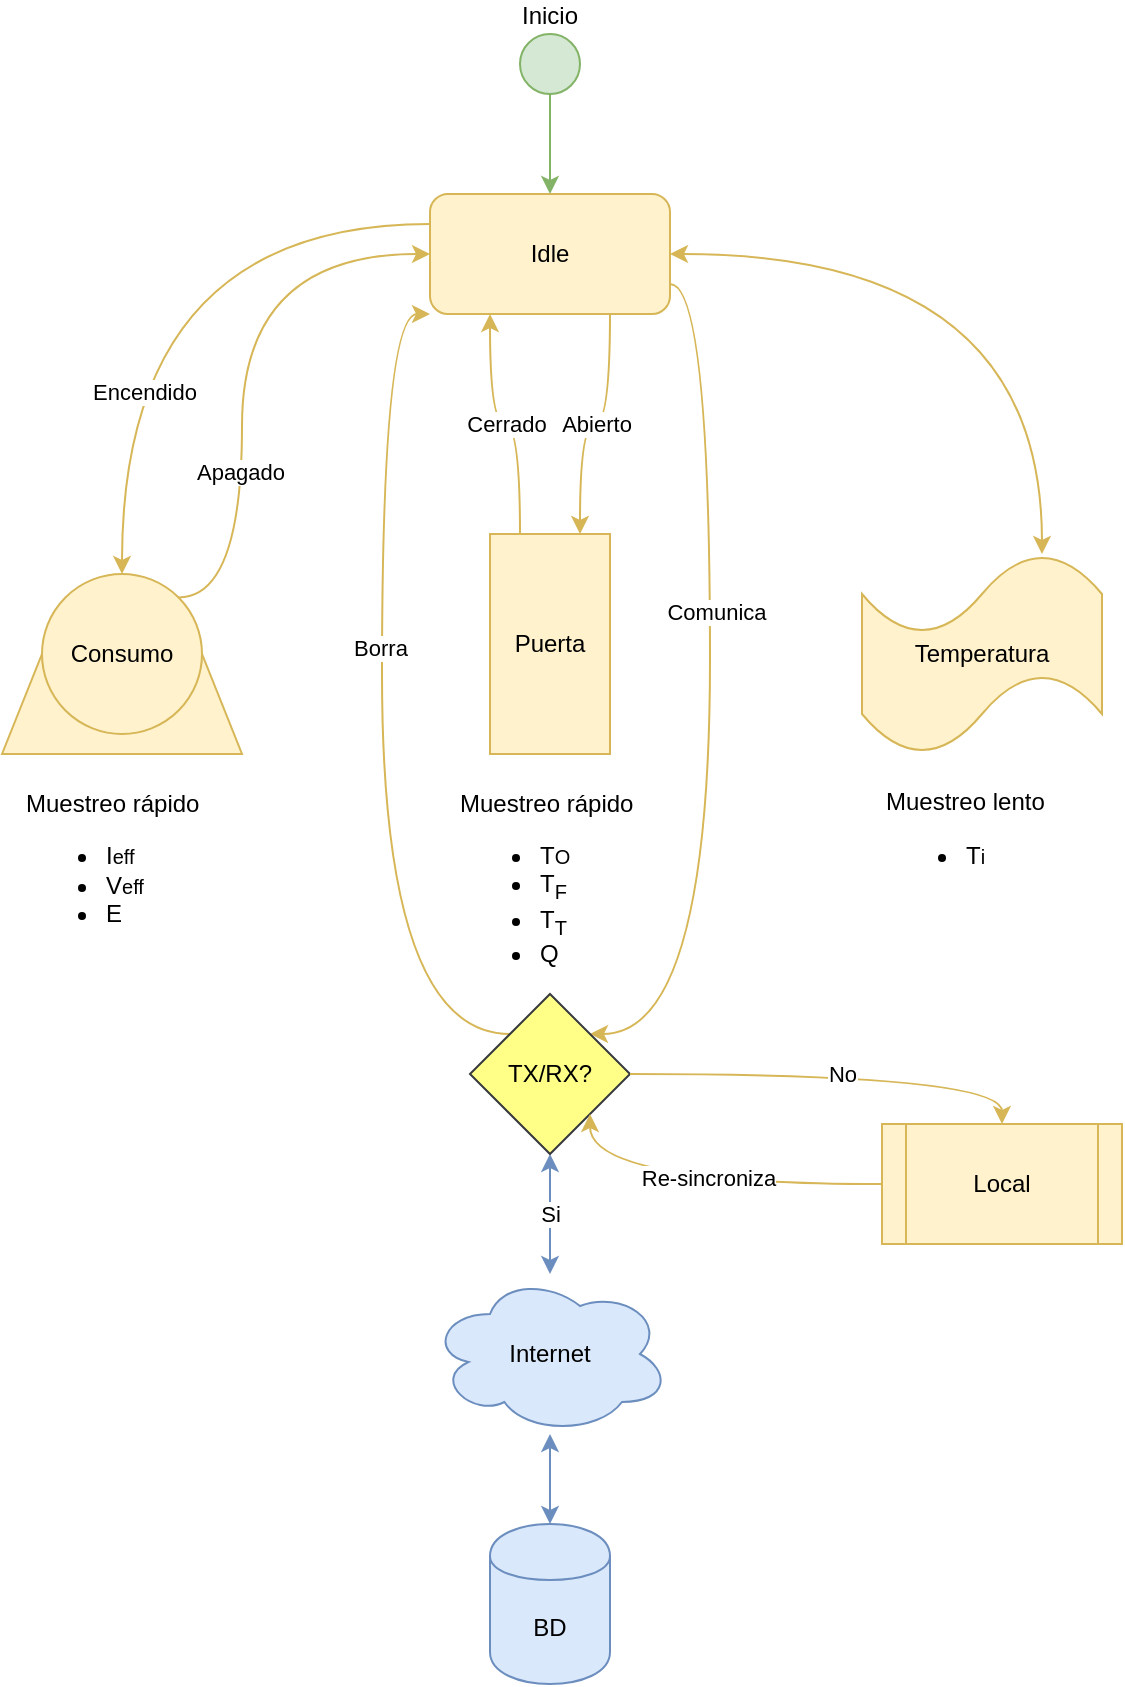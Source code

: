 <mxfile version="13.4.0" type="device"><diagram id="p20VMl2BAW-itggM_LSA" name="Page-1"><mxGraphModel dx="868" dy="450" grid="1" gridSize="10" guides="1" tooltips="1" connect="1" arrows="1" fold="1" page="1" pageScale="1" pageWidth="827" pageHeight="1169" math="0" shadow="0"><root><mxCell id="0"/><mxCell id="1" parent="0"/><mxCell id="cdtkTXT30ix31sjmYrPn-14" value="" style="shape=trapezoid;perimeter=trapezoidPerimeter;whiteSpace=wrap;html=1;fillColor=#fff2cc;strokeColor=#d6b656;" vertex="1" parent="1"><mxGeometry x="140" y="340" width="120" height="60" as="geometry"/></mxCell><mxCell id="cdtkTXT30ix31sjmYrPn-2" style="edgeStyle=orthogonalEdgeStyle;rounded=0;orthogonalLoop=1;jettySize=auto;html=1;entryX=0.5;entryY=0;entryDx=0;entryDy=0;fillColor=#d5e8d4;strokeColor=#82b366;" edge="1" parent="1" source="TMTWaaAYFu4nSQPsVNvz-1" target="cdtkTXT30ix31sjmYrPn-1"><mxGeometry relative="1" as="geometry"/></mxCell><mxCell id="TMTWaaAYFu4nSQPsVNvz-1" value="Inicio" style="ellipse;whiteSpace=wrap;html=1;aspect=fixed;fillColor=#d5e8d4;strokeColor=#82b366;rounded=1;labelPosition=center;verticalLabelPosition=top;align=center;verticalAlign=bottom;" parent="1" vertex="1"><mxGeometry x="399" y="40" width="30" height="30" as="geometry"/></mxCell><mxCell id="cdtkTXT30ix31sjmYrPn-12" value="Cerrado" style="edgeStyle=orthogonalEdgeStyle;curved=1;orthogonalLoop=1;jettySize=auto;html=1;exitX=0.25;exitY=1;exitDx=0;exitDy=0;entryX=0;entryY=0.75;entryDx=0;entryDy=0;startArrow=classic;startFill=1;endArrow=none;endFill=0;fillColor=#fff2cc;strokeColor=#d6b656;" edge="1" parent="1" source="cdtkTXT30ix31sjmYrPn-1" target="cdtkTXT30ix31sjmYrPn-7"><mxGeometry relative="1" as="geometry"/></mxCell><mxCell id="cdtkTXT30ix31sjmYrPn-15" style="edgeStyle=orthogonalEdgeStyle;curved=1;orthogonalLoop=1;jettySize=auto;html=1;exitX=0;exitY=0.5;exitDx=0;exitDy=0;entryX=1;entryY=0;entryDx=0;entryDy=0;startArrow=classic;startFill=1;endArrow=none;endFill=0;fillColor=#fff2cc;strokeColor=#d6b656;" edge="1" parent="1" source="cdtkTXT30ix31sjmYrPn-1" target="cdtkTXT30ix31sjmYrPn-8"><mxGeometry relative="1" as="geometry"><Array as="points"><mxPoint x="260" y="150"/><mxPoint x="260" y="322"/></Array></mxGeometry></mxCell><mxCell id="cdtkTXT30ix31sjmYrPn-30" value="Apagado" style="edgeLabel;html=1;align=center;verticalAlign=middle;resizable=0;points=[];" vertex="1" connectable="0" parent="cdtkTXT30ix31sjmYrPn-15"><mxGeometry x="0.365" y="-1" relative="1" as="geometry"><mxPoint as="offset"/></mxGeometry></mxCell><mxCell id="cdtkTXT30ix31sjmYrPn-17" style="edgeStyle=orthogonalEdgeStyle;curved=1;orthogonalLoop=1;jettySize=auto;html=1;exitX=0;exitY=1;exitDx=0;exitDy=0;entryX=0;entryY=0;entryDx=0;entryDy=0;startArrow=classic;startFill=1;endArrow=none;endFill=0;fillColor=#fff2cc;strokeColor=#d6b656;" edge="1" parent="1" source="cdtkTXT30ix31sjmYrPn-1" target="cdtkTXT30ix31sjmYrPn-19"><mxGeometry relative="1" as="geometry"><Array as="points"><mxPoint x="330" y="180"/><mxPoint x="330" y="540"/></Array></mxGeometry></mxCell><mxCell id="cdtkTXT30ix31sjmYrPn-28" value="Borra" style="edgeLabel;html=1;align=center;verticalAlign=middle;resizable=0;points=[];" vertex="1" connectable="0" parent="cdtkTXT30ix31sjmYrPn-17"><mxGeometry x="-0.147" y="-1" relative="1" as="geometry"><mxPoint as="offset"/></mxGeometry></mxCell><mxCell id="cdtkTXT30ix31sjmYrPn-1" value="Idle" style="rounded=1;whiteSpace=wrap;html=1;fillColor=#fff2cc;strokeColor=#d6b656;" vertex="1" parent="1"><mxGeometry x="354" y="120" width="120" height="60" as="geometry"/></mxCell><mxCell id="cdtkTXT30ix31sjmYrPn-4" value="BD" style="shape=cylinder;whiteSpace=wrap;html=1;boundedLbl=1;backgroundOutline=1;fillColor=#dae8fc;strokeColor=#6c8ebf;" vertex="1" parent="1"><mxGeometry x="384" y="785" width="60" height="80" as="geometry"/></mxCell><mxCell id="cdtkTXT30ix31sjmYrPn-6" style="edgeStyle=orthogonalEdgeStyle;rounded=0;orthogonalLoop=1;jettySize=auto;html=1;startArrow=classic;startFill=1;fillColor=#dae8fc;strokeColor=#6c8ebf;" edge="1" parent="1" source="cdtkTXT30ix31sjmYrPn-5" target="cdtkTXT30ix31sjmYrPn-4"><mxGeometry relative="1" as="geometry"/></mxCell><mxCell id="cdtkTXT30ix31sjmYrPn-18" style="edgeStyle=orthogonalEdgeStyle;curved=1;orthogonalLoop=1;jettySize=auto;html=1;exitX=1;exitY=0;exitDx=0;exitDy=0;entryX=1;entryY=0.75;entryDx=0;entryDy=0;startArrow=classic;startFill=1;endArrow=none;endFill=0;fillColor=#fff2cc;strokeColor=#d6b656;" edge="1" parent="1" source="cdtkTXT30ix31sjmYrPn-19" target="cdtkTXT30ix31sjmYrPn-1"><mxGeometry relative="1" as="geometry"><Array as="points"><mxPoint x="494" y="540"/><mxPoint x="494" y="165"/></Array></mxGeometry></mxCell><mxCell id="cdtkTXT30ix31sjmYrPn-27" value="Comunica" style="edgeLabel;html=1;align=center;verticalAlign=middle;resizable=0;points=[];" vertex="1" connectable="0" parent="cdtkTXT30ix31sjmYrPn-18"><mxGeometry x="0.191" y="-3" relative="1" as="geometry"><mxPoint as="offset"/></mxGeometry></mxCell><mxCell id="cdtkTXT30ix31sjmYrPn-21" value="Si" style="edgeStyle=orthogonalEdgeStyle;curved=1;orthogonalLoop=1;jettySize=auto;html=1;startArrow=classic;startFill=1;endArrow=classic;endFill=1;fillColor=#dae8fc;strokeColor=#6c8ebf;" edge="1" parent="1" source="cdtkTXT30ix31sjmYrPn-5" target="cdtkTXT30ix31sjmYrPn-19"><mxGeometry relative="1" as="geometry"/></mxCell><mxCell id="cdtkTXT30ix31sjmYrPn-5" value="Internet" style="ellipse;shape=cloud;whiteSpace=wrap;html=1;fillColor=#dae8fc;strokeColor=#6c8ebf;" vertex="1" parent="1"><mxGeometry x="354" y="660" width="120" height="80" as="geometry"/></mxCell><mxCell id="cdtkTXT30ix31sjmYrPn-13" value="Abierto" style="edgeStyle=orthogonalEdgeStyle;curved=1;orthogonalLoop=1;jettySize=auto;html=1;exitX=0;exitY=0.25;exitDx=0;exitDy=0;entryX=0.75;entryY=1;entryDx=0;entryDy=0;startArrow=classic;startFill=1;endArrow=none;endFill=0;fillColor=#fff2cc;strokeColor=#d6b656;" edge="1" parent="1" source="cdtkTXT30ix31sjmYrPn-7" target="cdtkTXT30ix31sjmYrPn-1"><mxGeometry relative="1" as="geometry"/></mxCell><mxCell id="cdtkTXT30ix31sjmYrPn-7" value="Puerta" style="rounded=0;whiteSpace=wrap;html=1;fillColor=#fff2cc;strokeColor=#d6b656;direction=south;" vertex="1" parent="1"><mxGeometry x="384" y="290" width="60" height="110" as="geometry"/></mxCell><mxCell id="cdtkTXT30ix31sjmYrPn-10" style="edgeStyle=orthogonalEdgeStyle;orthogonalLoop=1;jettySize=auto;html=1;entryX=0;entryY=0.25;entryDx=0;entryDy=0;startArrow=classic;startFill=1;curved=1;exitX=0.5;exitY=0;exitDx=0;exitDy=0;endArrow=none;endFill=0;fillColor=#fff2cc;strokeColor=#d6b656;" edge="1" parent="1" source="cdtkTXT30ix31sjmYrPn-8" target="cdtkTXT30ix31sjmYrPn-1"><mxGeometry relative="1" as="geometry"><Array as="points"><mxPoint x="200" y="135"/></Array></mxGeometry></mxCell><mxCell id="cdtkTXT30ix31sjmYrPn-29" value="Encendido" style="edgeLabel;html=1;align=center;verticalAlign=middle;resizable=0;points=[];" vertex="1" connectable="0" parent="cdtkTXT30ix31sjmYrPn-10"><mxGeometry x="-0.447" y="-11" relative="1" as="geometry"><mxPoint as="offset"/></mxGeometry></mxCell><mxCell id="cdtkTXT30ix31sjmYrPn-8" value="Consumo" style="ellipse;whiteSpace=wrap;html=1;aspect=fixed;fillColor=#fff2cc;strokeColor=#d6b656;" vertex="1" parent="1"><mxGeometry x="160" y="310" width="80" height="80" as="geometry"/></mxCell><mxCell id="cdtkTXT30ix31sjmYrPn-9" value="Temperatura" style="shape=tape;whiteSpace=wrap;html=1;fillColor=#fff2cc;strokeColor=#d6b656;" vertex="1" parent="1"><mxGeometry x="570" y="300" width="120" height="100" as="geometry"/></mxCell><mxCell id="cdtkTXT30ix31sjmYrPn-11" style="edgeStyle=orthogonalEdgeStyle;orthogonalLoop=1;jettySize=auto;html=1;entryX=1;entryY=0.5;entryDx=0;entryDy=0;startArrow=classic;startFill=1;curved=1;endArrow=classic;endFill=1;exitX=0.75;exitY=0;exitDx=0;exitDy=0;exitPerimeter=0;fillColor=#fff2cc;strokeColor=#d6b656;" edge="1" parent="1" source="cdtkTXT30ix31sjmYrPn-9" target="cdtkTXT30ix31sjmYrPn-1"><mxGeometry relative="1" as="geometry"><mxPoint x="670" y="270" as="sourcePoint"/><mxPoint x="730" y="80" as="targetPoint"/><Array as="points"><mxPoint x="660" y="150"/></Array></mxGeometry></mxCell><mxCell id="cdtkTXT30ix31sjmYrPn-19" value="TX/RX?" style="rhombus;whiteSpace=wrap;html=1;fillColor=#ffff88;strokeColor=#36393d;" vertex="1" parent="1"><mxGeometry x="374" y="520" width="80" height="80" as="geometry"/></mxCell><mxCell id="cdtkTXT30ix31sjmYrPn-23" value="No" style="edgeStyle=orthogonalEdgeStyle;curved=1;orthogonalLoop=1;jettySize=auto;html=1;entryX=1;entryY=0.5;entryDx=0;entryDy=0;startArrow=classic;startFill=1;endArrow=none;endFill=0;fillColor=#fff2cc;strokeColor=#d6b656;exitX=0.5;exitY=0;exitDx=0;exitDy=0;" edge="1" parent="1" source="cdtkTXT30ix31sjmYrPn-22" target="cdtkTXT30ix31sjmYrPn-19"><mxGeometry relative="1" as="geometry"><Array as="points"><mxPoint x="640" y="560"/></Array></mxGeometry></mxCell><mxCell id="cdtkTXT30ix31sjmYrPn-24" style="edgeStyle=orthogonalEdgeStyle;curved=1;orthogonalLoop=1;jettySize=auto;html=1;exitX=0;exitY=0.5;exitDx=0;exitDy=0;entryX=1;entryY=1;entryDx=0;entryDy=0;startArrow=none;startFill=0;endArrow=classic;endFill=1;fillColor=#fff2cc;strokeColor=#d6b656;" edge="1" parent="1" source="cdtkTXT30ix31sjmYrPn-22" target="cdtkTXT30ix31sjmYrPn-19"><mxGeometry relative="1" as="geometry"><Array as="points"><mxPoint x="434" y="615"/></Array></mxGeometry></mxCell><mxCell id="cdtkTXT30ix31sjmYrPn-25" value="Re-sincroniza" style="edgeLabel;html=1;align=center;verticalAlign=middle;resizable=0;points=[];" vertex="1" connectable="0" parent="cdtkTXT30ix31sjmYrPn-24"><mxGeometry x="-0.039" y="-3" relative="1" as="geometry"><mxPoint as="offset"/></mxGeometry></mxCell><mxCell id="cdtkTXT30ix31sjmYrPn-22" value="Local" style="shape=process;whiteSpace=wrap;html=1;backgroundOutline=1;fillColor=#fff2cc;strokeColor=#d6b656;" vertex="1" parent="1"><mxGeometry x="580" y="585" width="120" height="60" as="geometry"/></mxCell><mxCell id="cdtkTXT30ix31sjmYrPn-26" value="Muestreo rápido&lt;br&gt;&lt;ul&gt;&lt;li&gt;T&lt;span style=&quot;font-size: 10px&quot;&gt;O&lt;/span&gt;&lt;/li&gt;&lt;li&gt;T&lt;sub&gt;F&lt;/sub&gt;&lt;/li&gt;&lt;li&gt;T&lt;sub&gt;T&lt;/sub&gt;&lt;/li&gt;&lt;li&gt;&lt;font style=&quot;font-size: 12px&quot;&gt;Q&lt;/font&gt;&lt;/li&gt;&lt;/ul&gt;" style="text;html=1;align=left;verticalAlign=middle;resizable=0;points=[];autosize=1;" vertex="1" parent="1"><mxGeometry x="367" y="413" width="100" height="110" as="geometry"/></mxCell><mxCell id="cdtkTXT30ix31sjmYrPn-31" value="Muestreo rápido&lt;br&gt;&lt;ul&gt;&lt;li&gt;I&lt;span style=&quot;font-size: 10px&quot;&gt;eff&lt;/span&gt;&lt;/li&gt;&lt;li&gt;V&lt;span style=&quot;font-size: 10px&quot;&gt;eff&lt;/span&gt;&lt;/li&gt;&lt;li&gt;E&lt;/li&gt;&lt;/ul&gt;" style="text;html=1;align=left;verticalAlign=middle;resizable=0;points=[];autosize=1;" vertex="1" parent="1"><mxGeometry x="150" y="413" width="100" height="90" as="geometry"/></mxCell><mxCell id="cdtkTXT30ix31sjmYrPn-32" value="Muestreo lento&lt;br&gt;&lt;ul&gt;&lt;li&gt;T&lt;span style=&quot;font-size: 10px&quot;&gt;i&lt;/span&gt;&lt;/li&gt;&lt;/ul&gt;" style="text;html=1;align=left;verticalAlign=middle;resizable=0;points=[];autosize=1;" vertex="1" parent="1"><mxGeometry x="580" y="413" width="90" height="60" as="geometry"/></mxCell></root></mxGraphModel></diagram></mxfile>